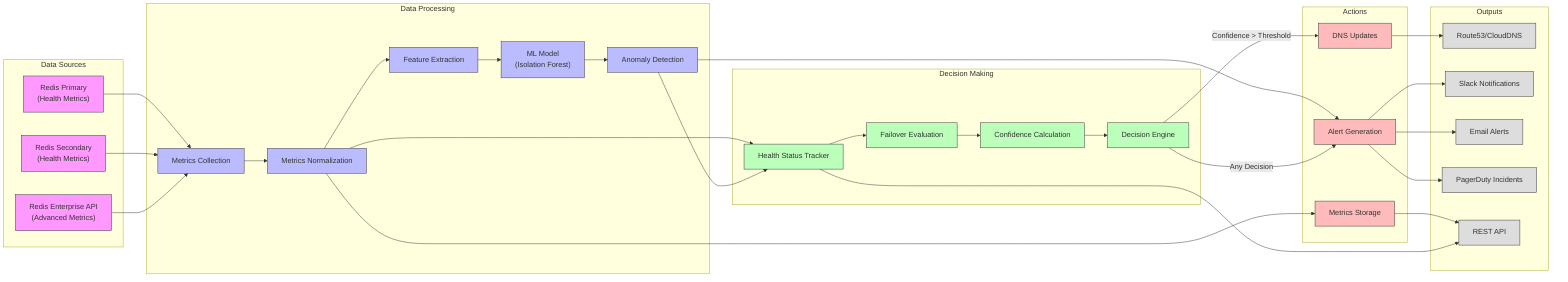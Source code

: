 flowchart LR
    subgraph "Data Sources"
        Redis1["Redis Primary\n(Health Metrics)"]
        Redis2["Redis Secondary\n(Health Metrics)"]
        RE_API["Redis Enterprise API\n(Advanced Metrics)"]
    end
    
    subgraph "Data Processing"
        MetricsCol["Metrics Collection"]
        MetricsNorm["Metrics Normalization"]
        FeatureExt["Feature Extraction"]
        AnomalyModel["ML Model\n(Isolation Forest)"]
        AnomalyDetect["Anomaly Detection"]
    end
    
    subgraph "Decision Making"
        HealthStatus["Health Status Tracker"]
        FailoverEval["Failover Evaluation"]
        ConfidenceCalc["Confidence Calculation"]
        DecisionEngine["Decision Engine"]
    end
    
    subgraph "Actions"
        DNSUpdate["DNS Updates"]
        AlertGen["Alert Generation"]
        MetricsStore["Metrics Storage"]
    end
    
    subgraph "Outputs"
        DNS["Route53/CloudDNS"]
        Slack["Slack Notifications"]
        Email["Email Alerts"]
        PagerDuty["PagerDuty Incidents"]
        API["REST API"]
    end
    
    %% Data flow connections
    Redis1 --> MetricsCol
    Redis2 --> MetricsCol
    RE_API --> MetricsCol
    
    MetricsCol --> MetricsNorm
    MetricsNorm --> FeatureExt
    MetricsNorm --> HealthStatus
    MetricsNorm --> MetricsStore
    
    FeatureExt --> AnomalyModel
    AnomalyModel --> AnomalyDetect
    
    AnomalyDetect --> HealthStatus
    HealthStatus --> FailoverEval
    AnomalyDetect --> AlertGen
    
    FailoverEval --> ConfidenceCalc
    ConfidenceCalc --> DecisionEngine
    
    DecisionEngine -- "Confidence > Threshold" --> DNSUpdate
    DecisionEngine -- "Any Decision" --> AlertGen
    
    DNSUpdate --> DNS
    AlertGen --> Slack
    AlertGen --> Email
    AlertGen --> PagerDuty
    
    MetricsStore --> API
    HealthStatus --> API
    
    classDef source fill:#f9f,stroke:#333,stroke-width:1px
    classDef processing fill:#bbf,stroke:#333,stroke-width:1px
    classDef decision fill:#bfb,stroke:#333,stroke-width:1px
    classDef action fill:#fbb,stroke:#333,stroke-width:1px
    classDef output fill:#ddd,stroke:#333,stroke-width:1px
    
    class Redis1,Redis2,RE_API source
    class MetricsCol,MetricsNorm,FeatureExt,AnomalyModel,AnomalyDetect processing
    class HealthStatus,FailoverEval,ConfidenceCalc,DecisionEngine decision
    class DNSUpdate,AlertGen,MetricsStore action
    class DNS,Slack,Email,PagerDuty,API output